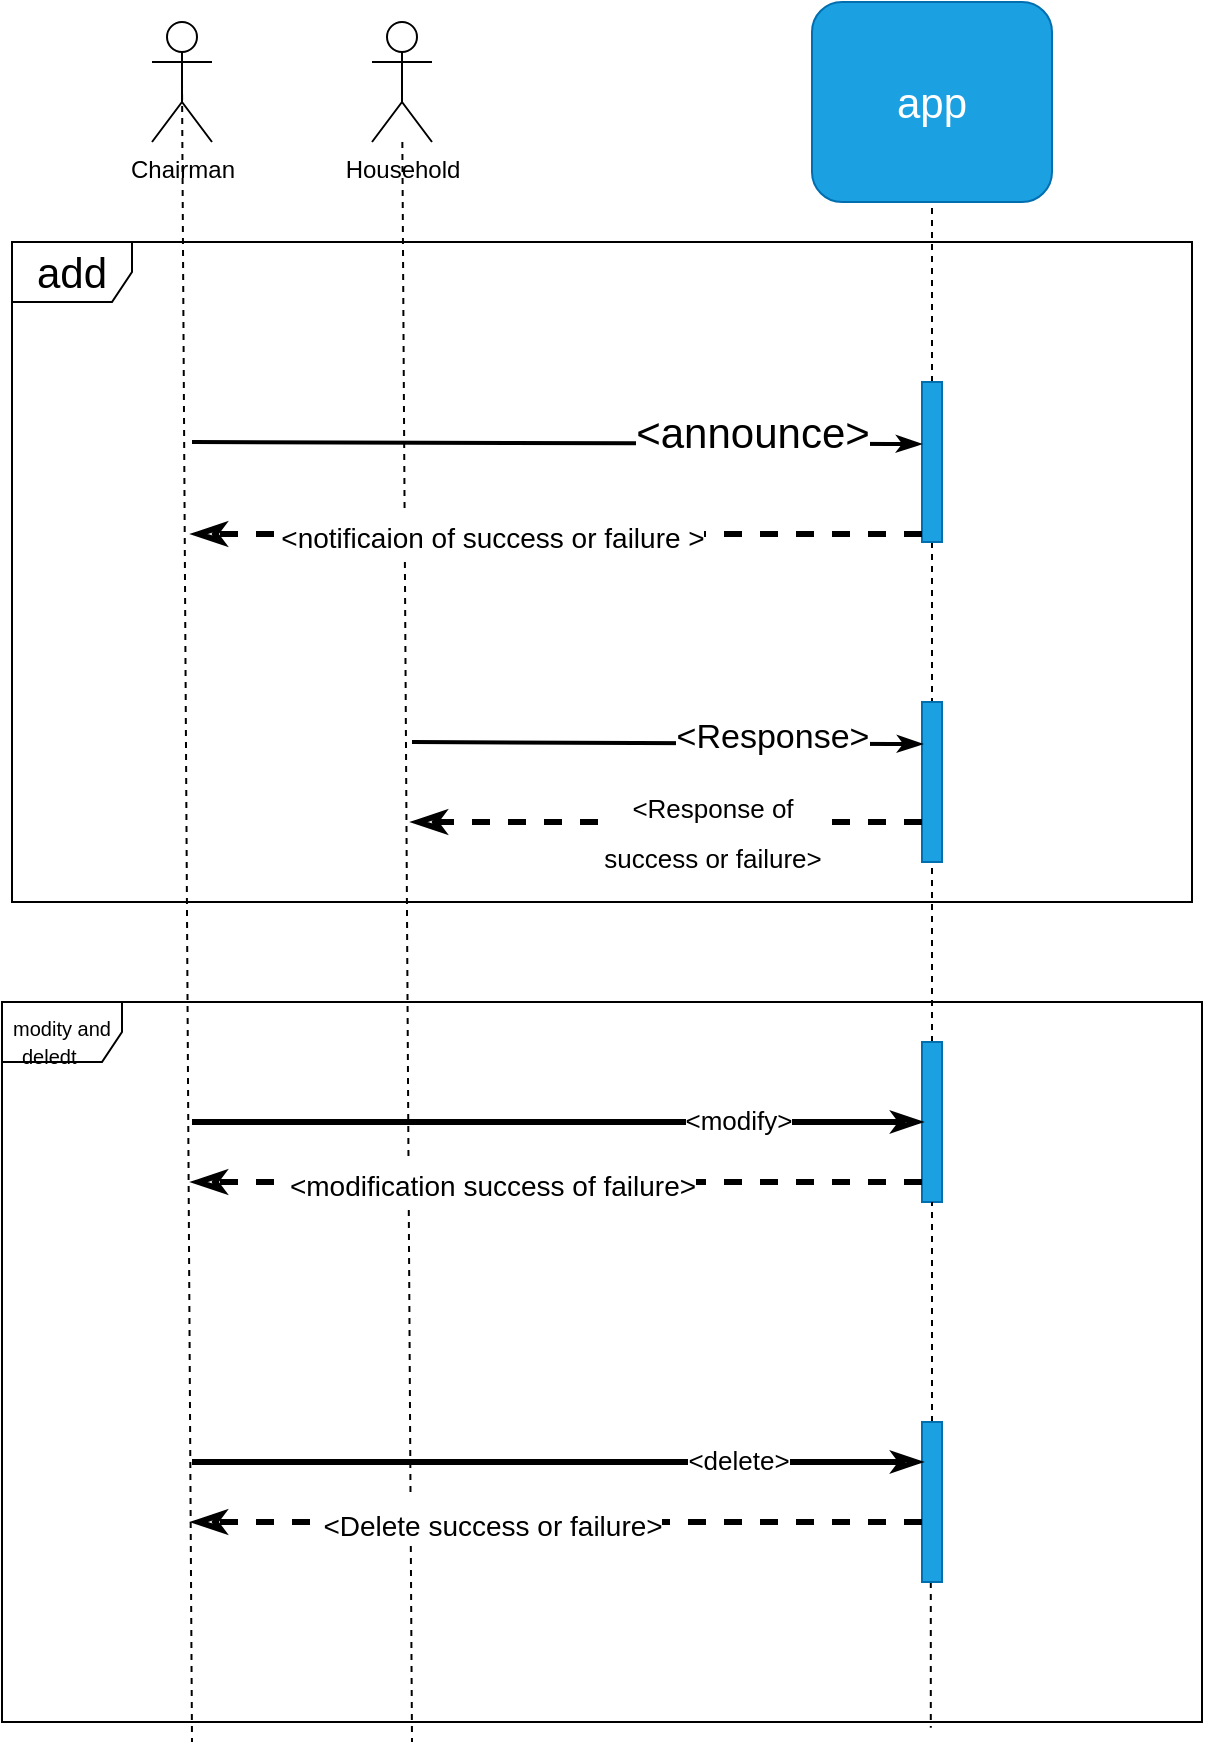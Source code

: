 <mxfile>
    <diagram id="pUHNOMz69t1Qagy_BLXw" name="第1頁">
        <mxGraphModel dx="654" dy="473" grid="1" gridSize="10" guides="1" tooltips="1" connect="1" arrows="1" fold="1" page="1" pageScale="1" pageWidth="827" pageHeight="1169" math="0" shadow="0">
            <root>
                <mxCell id="0"/>
                <mxCell id="1" parent="0"/>
                <mxCell id="23" value="&lt;font style=&quot;font-size: 10px;&quot;&gt;modity and&lt;br&gt;&lt;div style=&quot;text-align: right;&quot;&gt;&lt;span style=&quot;background-color: initial;&quot;&gt;deledt&lt;/span&gt;&lt;span style=&quot;background-color: initial; white-space: pre;&quot;&gt;&#9;&lt;/span&gt;&lt;/div&gt;&lt;/font&gt;" style="shape=umlFrame;whiteSpace=wrap;html=1;fontSize=21;" vertex="1" parent="1">
                    <mxGeometry x="85" y="600" width="600" height="360" as="geometry"/>
                </mxCell>
                <mxCell id="9" value="add" style="shape=umlFrame;whiteSpace=wrap;html=1;fontSize=21;" vertex="1" parent="1">
                    <mxGeometry x="90" y="220" width="590" height="330" as="geometry"/>
                </mxCell>
                <mxCell id="26" style="edgeStyle=none;html=1;exitX=0.5;exitY=0.5;exitDx=0;exitDy=0;exitPerimeter=0;dashed=1;fontSize=10;endArrow=none;endFill=0;targetPerimeterSpacing=0;" edge="1" parent="1" source="2">
                    <mxGeometry relative="1" as="geometry">
                        <mxPoint x="180" y="970" as="targetPoint"/>
                    </mxGeometry>
                </mxCell>
                <mxCell id="2" value="Chairman" style="shape=umlActor;verticalLabelPosition=bottom;verticalAlign=top;html=1;outlineConnect=0;" vertex="1" parent="1">
                    <mxGeometry x="160" y="110" width="30" height="60" as="geometry"/>
                </mxCell>
                <mxCell id="25" style="edgeStyle=none;html=1;dashed=1;fontSize=10;endArrow=none;endFill=0;targetPerimeterSpacing=0;" edge="1" parent="1" source="3">
                    <mxGeometry relative="1" as="geometry">
                        <mxPoint x="290" y="970" as="targetPoint"/>
                    </mxGeometry>
                </mxCell>
                <mxCell id="3" value="Household" style="shape=umlActor;verticalLabelPosition=bottom;verticalAlign=top;html=1;outlineConnect=0;" vertex="1" parent="1">
                    <mxGeometry x="270" y="110" width="30" height="60" as="geometry"/>
                </mxCell>
                <mxCell id="4" value="&lt;font style=&quot;font-size: 21px;&quot;&gt;app&lt;/font&gt;" style="rounded=1;whiteSpace=wrap;html=1;fillColor=#1ba1e2;fontColor=#ffffff;strokeColor=#006EAF;" vertex="1" parent="1">
                    <mxGeometry x="490" y="100" width="120" height="100" as="geometry"/>
                </mxCell>
                <mxCell id="18" style="edgeStyle=none;html=1;entryX=0.5;entryY=1;entryDx=0;entryDy=0;fontSize=21;dashed=1;endArrow=none;endFill=0;" edge="1" parent="1" source="15" target="4">
                    <mxGeometry relative="1" as="geometry"/>
                </mxCell>
                <mxCell id="22" style="edgeStyle=none;html=1;dashed=1;fontSize=21;endArrow=none;endFill=0;targetPerimeterSpacing=0;" edge="1" parent="1" source="15" target="19">
                    <mxGeometry relative="1" as="geometry"/>
                </mxCell>
                <mxCell id="15" value="" style="html=1;points=[];perimeter=orthogonalPerimeter;fontSize=21;fillColor=#1ba1e2;fontColor=#ffffff;strokeColor=#006EAF;" vertex="1" parent="1">
                    <mxGeometry x="545" y="290" width="10" height="80" as="geometry"/>
                </mxCell>
                <mxCell id="16" value="&amp;lt;announce&amp;gt;" style="html=1;verticalAlign=bottom;endArrow=classicThin;fontSize=21;targetPerimeterSpacing=30;entryX=-0.05;entryY=0.388;entryDx=0;entryDy=0;entryPerimeter=0;endFill=1;strokeWidth=2;" edge="1" target="15" parent="1">
                    <mxGeometry x="0.536" y="-9" relative="1" as="geometry">
                        <mxPoint x="180" y="320" as="sourcePoint"/>
                        <mxPoint x="425" y="320" as="targetPoint"/>
                        <Array as="points">
                            <mxPoint x="540" y="321"/>
                        </Array>
                        <mxPoint as="offset"/>
                    </mxGeometry>
                </mxCell>
                <mxCell id="17" value="&lt;font style=&quot;font-size: 14px;&quot;&gt;&amp;lt;notificaion of success or failure &amp;gt;&lt;/font&gt;" style="html=1;verticalAlign=bottom;endArrow=classicThin;dashed=1;endSize=8;exitX=0;exitY=0.95;fontSize=21;endFill=0;strokeWidth=3;" edge="1" source="15" parent="1">
                    <mxGeometry x="0.178" y="14" relative="1" as="geometry">
                        <mxPoint x="180" y="366" as="targetPoint"/>
                        <mxPoint as="offset"/>
                    </mxGeometry>
                </mxCell>
                <mxCell id="19" value="" style="html=1;points=[];perimeter=orthogonalPerimeter;fontSize=21;fillColor=#1ba1e2;fontColor=#ffffff;strokeColor=#006EAF;" vertex="1" parent="1">
                    <mxGeometry x="545" y="450" width="10" height="80" as="geometry"/>
                </mxCell>
                <mxCell id="21" value="&lt;font style=&quot;font-size: 13px;&quot;&gt;&amp;lt;Response of&lt;br&gt;success or failure&amp;gt;&lt;/font&gt;" style="html=1;verticalAlign=bottom;endArrow=classicThin;dashed=1;endSize=8;fontSize=21;targetPerimeterSpacing=0;endFill=0;strokeWidth=3;" edge="1" source="19" parent="1">
                    <mxGeometry x="-0.176" y="30" relative="1" as="geometry">
                        <mxPoint x="290" y="510" as="targetPoint"/>
                        <mxPoint x="540" y="520" as="sourcePoint"/>
                        <mxPoint as="offset"/>
                    </mxGeometry>
                </mxCell>
                <mxCell id="31" value="&lt;font style=&quot;font-size: 17px;&quot;&gt;&amp;lt;Response&amp;gt;&lt;/font&gt;" style="html=1;verticalAlign=bottom;endArrow=classicThin;fontSize=21;targetPerimeterSpacing=30;entryX=-0.05;entryY=0.388;entryDx=0;entryDy=0;entryPerimeter=0;endFill=1;strokeWidth=2;" edge="1" parent="1">
                    <mxGeometry x="0.412" y="-9" relative="1" as="geometry">
                        <mxPoint x="290" y="470" as="sourcePoint"/>
                        <mxPoint x="545" y="471.04" as="targetPoint"/>
                        <Array as="points">
                            <mxPoint x="540.5" y="471"/>
                        </Array>
                        <mxPoint as="offset"/>
                    </mxGeometry>
                </mxCell>
                <mxCell id="34" style="edgeStyle=none;html=1;strokeWidth=1;fontSize=13;endArrow=none;endFill=0;targetPerimeterSpacing=0;dashed=1;" edge="1" parent="1" source="33" target="19">
                    <mxGeometry relative="1" as="geometry"/>
                </mxCell>
                <mxCell id="33" value="" style="html=1;points=[];perimeter=orthogonalPerimeter;fontSize=21;fillColor=#1ba1e2;fontColor=#ffffff;strokeColor=#006EAF;" vertex="1" parent="1">
                    <mxGeometry x="545" y="620" width="10" height="80" as="geometry"/>
                </mxCell>
                <mxCell id="36" style="edgeStyle=none;html=1;dashed=1;strokeWidth=1;fontSize=13;endArrow=none;endFill=0;targetPerimeterSpacing=0;" edge="1" parent="1" source="35" target="33">
                    <mxGeometry relative="1" as="geometry"/>
                </mxCell>
                <mxCell id="37" style="edgeStyle=none;html=1;entryX=0.774;entryY=1.008;entryDx=0;entryDy=0;entryPerimeter=0;dashed=1;strokeWidth=1;fontSize=13;endArrow=none;endFill=0;targetPerimeterSpacing=0;" edge="1" parent="1" source="35" target="23">
                    <mxGeometry relative="1" as="geometry"/>
                </mxCell>
                <mxCell id="35" value="" style="html=1;points=[];perimeter=orthogonalPerimeter;fontSize=21;fillColor=#1ba1e2;fontColor=#ffffff;strokeColor=#006EAF;" vertex="1" parent="1">
                    <mxGeometry x="545" y="810" width="10" height="80" as="geometry"/>
                </mxCell>
                <mxCell id="39" style="edgeStyle=none;html=1;strokeWidth=3;fontSize=13;endArrow=classicThin;endFill=0;targetPerimeterSpacing=0;" edge="1" parent="1">
                    <mxGeometry relative="1" as="geometry">
                        <mxPoint x="180" y="660" as="sourcePoint"/>
                        <mxPoint x="545" y="660" as="targetPoint"/>
                    </mxGeometry>
                </mxCell>
                <mxCell id="40" value="&amp;lt;modify&amp;gt;" style="edgeLabel;html=1;align=center;verticalAlign=middle;resizable=0;points=[];fontSize=13;" vertex="1" connectable="0" parent="39">
                    <mxGeometry x="0.495" y="1" relative="1" as="geometry">
                        <mxPoint as="offset"/>
                    </mxGeometry>
                </mxCell>
                <mxCell id="42" value="&lt;span style=&quot;font-size: 14px;&quot;&gt;&amp;lt;modification success of failure&amp;gt;&lt;/span&gt;" style="html=1;verticalAlign=bottom;endArrow=classicThin;dashed=1;endSize=8;exitX=0;exitY=0.95;fontSize=21;endFill=0;strokeWidth=3;" edge="1" parent="1">
                    <mxGeometry x="0.178" y="14" relative="1" as="geometry">
                        <mxPoint x="180" y="690" as="targetPoint"/>
                        <mxPoint x="545" y="690" as="sourcePoint"/>
                        <mxPoint as="offset"/>
                    </mxGeometry>
                </mxCell>
                <mxCell id="43" style="edgeStyle=none;html=1;strokeWidth=3;fontSize=13;endArrow=classicThin;endFill=0;targetPerimeterSpacing=0;" edge="1" parent="1">
                    <mxGeometry relative="1" as="geometry">
                        <mxPoint x="180" y="830" as="sourcePoint"/>
                        <mxPoint x="545" y="830" as="targetPoint"/>
                    </mxGeometry>
                </mxCell>
                <mxCell id="44" value="&amp;lt;delete&amp;gt;" style="edgeLabel;html=1;align=center;verticalAlign=middle;resizable=0;points=[];fontSize=13;" vertex="1" connectable="0" parent="43">
                    <mxGeometry x="0.495" y="1" relative="1" as="geometry">
                        <mxPoint as="offset"/>
                    </mxGeometry>
                </mxCell>
                <mxCell id="45" value="&lt;span style=&quot;font-size: 14px;&quot;&gt;&amp;lt;Delete success or failure&amp;gt;&lt;/span&gt;" style="html=1;verticalAlign=bottom;endArrow=classicThin;dashed=1;endSize=8;exitX=0;exitY=0.95;fontSize=21;endFill=0;strokeWidth=3;" edge="1" parent="1">
                    <mxGeometry x="0.178" y="14" relative="1" as="geometry">
                        <mxPoint x="180" y="860" as="targetPoint"/>
                        <mxPoint x="545" y="860" as="sourcePoint"/>
                        <mxPoint as="offset"/>
                    </mxGeometry>
                </mxCell>
            </root>
        </mxGraphModel>
    </diagram>
</mxfile>